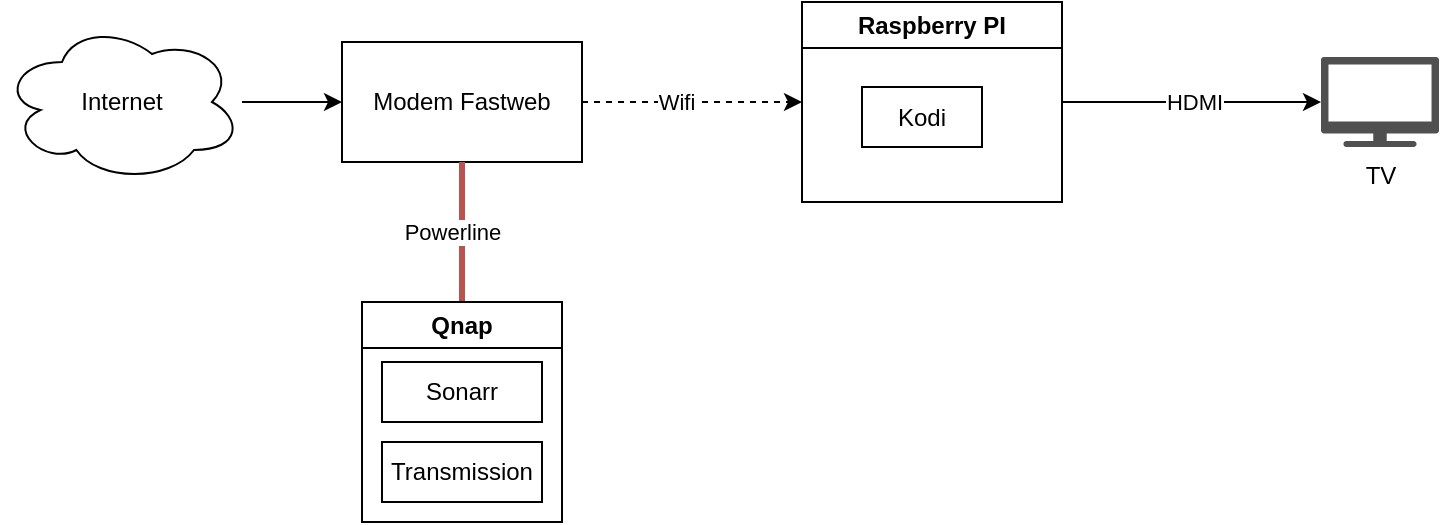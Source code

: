 <mxfile version="22.0.3" type="device" pages="3">
  <diagram name="v1.0" id="OgODJ90yU53xLab67bdd">
    <mxGraphModel dx="1032" dy="651" grid="1" gridSize="10" guides="1" tooltips="1" connect="1" arrows="1" fold="1" page="1" pageScale="1" pageWidth="850" pageHeight="1100" math="0" shadow="0">
      <root>
        <mxCell id="0" />
        <mxCell id="1" parent="0" />
        <mxCell id="GLq3OD3r--ztr6S8l8tt-17" style="edgeStyle=orthogonalEdgeStyle;rounded=0;orthogonalLoop=1;jettySize=auto;html=1;exitX=1;exitY=0.5;exitDx=0;exitDy=0;entryX=0;entryY=0.5;entryDx=0;entryDy=0;dashed=1;" edge="1" parent="1" source="GLq3OD3r--ztr6S8l8tt-1" target="-5uTzlvLhZ-DjA-Gg9Q3-1">
          <mxGeometry relative="1" as="geometry">
            <mxPoint x="410" y="90" as="targetPoint" />
          </mxGeometry>
        </mxCell>
        <mxCell id="GLq3OD3r--ztr6S8l8tt-18" value="Wifi" style="edgeLabel;html=1;align=center;verticalAlign=middle;resizable=0;points=[];" vertex="1" connectable="0" parent="GLq3OD3r--ztr6S8l8tt-17">
          <mxGeometry x="-0.159" y="1" relative="1" as="geometry">
            <mxPoint y="1" as="offset" />
          </mxGeometry>
        </mxCell>
        <mxCell id="GLq3OD3r--ztr6S8l8tt-1" value="Modem Fastweb" style="rounded=0;whiteSpace=wrap;html=1;" vertex="1" parent="1">
          <mxGeometry x="190" y="60" width="120" height="60" as="geometry" />
        </mxCell>
        <mxCell id="GLq3OD3r--ztr6S8l8tt-3" value="" style="edgeStyle=orthogonalEdgeStyle;rounded=0;orthogonalLoop=1;jettySize=auto;html=1;" edge="1" parent="1" source="GLq3OD3r--ztr6S8l8tt-2" target="GLq3OD3r--ztr6S8l8tt-1">
          <mxGeometry relative="1" as="geometry" />
        </mxCell>
        <mxCell id="GLq3OD3r--ztr6S8l8tt-2" value="Internet" style="ellipse;shape=cloud;whiteSpace=wrap;html=1;" vertex="1" parent="1">
          <mxGeometry x="20" y="50" width="120" height="80" as="geometry" />
        </mxCell>
        <mxCell id="GLq3OD3r--ztr6S8l8tt-5" value="" style="endArrow=none;html=1;rounded=0;exitX=0.5;exitY=1;exitDx=0;exitDy=0;entryX=0.5;entryY=0;entryDx=0;entryDy=0;startArrow=none;startFill=0;endFill=0;fillColor=#f8cecc;strokeColor=#b85450;strokeWidth=3;" edge="1" parent="1" source="GLq3OD3r--ztr6S8l8tt-1" target="GLq3OD3r--ztr6S8l8tt-16">
          <mxGeometry relative="1" as="geometry">
            <mxPoint x="370" y="340" as="sourcePoint" />
            <mxPoint x="470" y="340" as="targetPoint" />
          </mxGeometry>
        </mxCell>
        <mxCell id="GLq3OD3r--ztr6S8l8tt-9" value="Powerline" style="edgeLabel;html=1;align=center;verticalAlign=middle;resizable=0;points=[];" vertex="1" connectable="0" parent="GLq3OD3r--ztr6S8l8tt-5">
          <mxGeometry x="-0.02" y="4" relative="1" as="geometry">
            <mxPoint x="-9" as="offset" />
          </mxGeometry>
        </mxCell>
        <mxCell id="GLq3OD3r--ztr6S8l8tt-10" value="TV" style="sketch=0;pointerEvents=1;shadow=0;dashed=0;html=1;strokeColor=none;fillColor=#505050;labelPosition=center;verticalLabelPosition=bottom;verticalAlign=top;outlineConnect=0;align=center;shape=mxgraph.office.devices.tv;" vertex="1" parent="1">
          <mxGeometry x="679.5" y="67.5" width="59" height="45" as="geometry" />
        </mxCell>
        <mxCell id="GLq3OD3r--ztr6S8l8tt-12" style="edgeStyle=orthogonalEdgeStyle;rounded=0;orthogonalLoop=1;jettySize=auto;html=1;exitX=1;exitY=0.5;exitDx=0;exitDy=0;" edge="1" parent="1" source="-5uTzlvLhZ-DjA-Gg9Q3-1" target="GLq3OD3r--ztr6S8l8tt-10">
          <mxGeometry relative="1" as="geometry">
            <mxPoint x="530" y="90" as="sourcePoint" />
          </mxGeometry>
        </mxCell>
        <mxCell id="GLq3OD3r--ztr6S8l8tt-13" value="HDMI" style="edgeLabel;html=1;align=center;verticalAlign=middle;resizable=0;points=[];" vertex="1" connectable="0" parent="GLq3OD3r--ztr6S8l8tt-12">
          <mxGeometry x="0.02" y="1" relative="1" as="geometry">
            <mxPoint y="1" as="offset" />
          </mxGeometry>
        </mxCell>
        <mxCell id="GLq3OD3r--ztr6S8l8tt-16" value="Qnap" style="swimlane;whiteSpace=wrap;html=1;container=0;" vertex="1" parent="1">
          <mxGeometry x="200" y="190" width="100" height="110" as="geometry" />
        </mxCell>
        <mxCell id="GLq3OD3r--ztr6S8l8tt-4" value="Sonarr" style="rounded=0;whiteSpace=wrap;html=1;" vertex="1" parent="GLq3OD3r--ztr6S8l8tt-16">
          <mxGeometry x="10" y="30" width="80" height="30" as="geometry" />
        </mxCell>
        <mxCell id="Xoi3eIH4kjlEJN_zq-yG-1" value="Transmission" style="rounded=0;whiteSpace=wrap;html=1;" vertex="1" parent="GLq3OD3r--ztr6S8l8tt-16">
          <mxGeometry x="10" y="70" width="80" height="30" as="geometry" />
        </mxCell>
        <mxCell id="-5uTzlvLhZ-DjA-Gg9Q3-1" value="Raspberry PI" style="swimlane;whiteSpace=wrap;html=1;container=0;" vertex="1" parent="1">
          <mxGeometry x="420" y="40" width="130" height="100" as="geometry" />
        </mxCell>
        <mxCell id="-5uTzlvLhZ-DjA-Gg9Q3-2" value="Kodi" style="rounded=0;whiteSpace=wrap;html=1;" vertex="1" parent="-5uTzlvLhZ-DjA-Gg9Q3-1">
          <mxGeometry x="30" y="42.5" width="60" height="30" as="geometry" />
        </mxCell>
      </root>
    </mxGraphModel>
  </diagram>
  <diagram name="v2.0" id="Lp7wdU-t2YZjn8OTRJyQ">
    <mxGraphModel dx="1032" dy="651" grid="1" gridSize="10" guides="1" tooltips="1" connect="1" arrows="1" fold="1" page="1" pageScale="1" pageWidth="850" pageHeight="1100" math="0" shadow="0">
      <root>
        <mxCell id="uChtkygr_hPAHuFPGHWv-0" />
        <mxCell id="uChtkygr_hPAHuFPGHWv-1" parent="uChtkygr_hPAHuFPGHWv-0" />
        <mxCell id="K-drRE-uA6F45ayR85jA-1" value="" style="edgeStyle=orthogonalEdgeStyle;rounded=0;orthogonalLoop=1;jettySize=auto;html=1;" edge="1" parent="uChtkygr_hPAHuFPGHWv-1" source="uChtkygr_hPAHuFPGHWv-4" target="K-drRE-uA6F45ayR85jA-0">
          <mxGeometry relative="1" as="geometry" />
        </mxCell>
        <mxCell id="uChtkygr_hPAHuFPGHWv-4" value="Modem Fastweb" style="rounded=0;whiteSpace=wrap;html=1;" vertex="1" parent="uChtkygr_hPAHuFPGHWv-1">
          <mxGeometry x="190" y="60" width="120" height="60" as="geometry" />
        </mxCell>
        <mxCell id="uChtkygr_hPAHuFPGHWv-5" value="" style="edgeStyle=orthogonalEdgeStyle;rounded=0;orthogonalLoop=1;jettySize=auto;html=1;" edge="1" parent="uChtkygr_hPAHuFPGHWv-1" source="uChtkygr_hPAHuFPGHWv-6" target="uChtkygr_hPAHuFPGHWv-4">
          <mxGeometry relative="1" as="geometry" />
        </mxCell>
        <mxCell id="uChtkygr_hPAHuFPGHWv-6" value="Internet" style="ellipse;shape=cloud;whiteSpace=wrap;html=1;" vertex="1" parent="uChtkygr_hPAHuFPGHWv-1">
          <mxGeometry x="20" y="50" width="120" height="80" as="geometry" />
        </mxCell>
        <mxCell id="uChtkygr_hPAHuFPGHWv-7" value="" style="endArrow=none;html=1;rounded=0;entryX=0.5;entryY=0;entryDx=0;entryDy=0;startArrow=none;startFill=0;endFill=0;fillColor=#f8cecc;strokeColor=#b85450;strokeWidth=3;exitX=0.25;exitY=1;exitDx=0;exitDy=0;" edge="1" parent="uChtkygr_hPAHuFPGHWv-1" source="K-drRE-uA6F45ayR85jA-0" target="uChtkygr_hPAHuFPGHWv-13">
          <mxGeometry relative="1" as="geometry">
            <mxPoint x="200" y="200" as="sourcePoint" />
            <mxPoint x="470" y="340" as="targetPoint" />
          </mxGeometry>
        </mxCell>
        <mxCell id="uChtkygr_hPAHuFPGHWv-8" value="Powerline" style="edgeLabel;html=1;align=center;verticalAlign=middle;resizable=0;points=[];" vertex="1" connectable="0" parent="uChtkygr_hPAHuFPGHWv-7">
          <mxGeometry x="-0.02" y="4" relative="1" as="geometry">
            <mxPoint x="-9" as="offset" />
          </mxGeometry>
        </mxCell>
        <mxCell id="uChtkygr_hPAHuFPGHWv-9" value="TV" style="sketch=0;pointerEvents=1;shadow=0;dashed=0;html=1;strokeColor=none;fillColor=#505050;labelPosition=center;verticalLabelPosition=bottom;verticalAlign=top;outlineConnect=0;align=center;shape=mxgraph.office.devices.tv;" vertex="1" parent="uChtkygr_hPAHuFPGHWv-1">
          <mxGeometry x="700" y="67.5" width="59" height="45" as="geometry" />
        </mxCell>
        <mxCell id="uChtkygr_hPAHuFPGHWv-10" style="edgeStyle=orthogonalEdgeStyle;rounded=0;orthogonalLoop=1;jettySize=auto;html=1;exitX=1;exitY=0.5;exitDx=0;exitDy=0;" edge="1" parent="uChtkygr_hPAHuFPGHWv-1" source="K-drRE-uA6F45ayR85jA-6" target="uChtkygr_hPAHuFPGHWv-9">
          <mxGeometry relative="1" as="geometry">
            <mxPoint x="730" y="210" as="sourcePoint" />
          </mxGeometry>
        </mxCell>
        <mxCell id="uChtkygr_hPAHuFPGHWv-11" value="HDMI" style="edgeLabel;html=1;align=center;verticalAlign=middle;resizable=0;points=[];" vertex="1" connectable="0" parent="uChtkygr_hPAHuFPGHWv-10">
          <mxGeometry x="0.02" y="1" relative="1" as="geometry">
            <mxPoint y="1" as="offset" />
          </mxGeometry>
        </mxCell>
        <mxCell id="uChtkygr_hPAHuFPGHWv-13" value="Qnap" style="swimlane;whiteSpace=wrap;html=1;container=0;fixDash=0;" vertex="1" parent="uChtkygr_hPAHuFPGHWv-1">
          <mxGeometry x="50" y="220" width="100" height="70" as="geometry">
            <mxRectangle x="50" y="220" width="70" height="30" as="alternateBounds" />
          </mxGeometry>
        </mxCell>
        <mxCell id="K-drRE-uA6F45ayR85jA-3" style="rounded=0;orthogonalLoop=1;jettySize=auto;html=1;exitX=0.5;exitY=1;exitDx=0;exitDy=0;" edge="1" parent="uChtkygr_hPAHuFPGHWv-1" source="K-drRE-uA6F45ayR85jA-0" target="K-drRE-uA6F45ayR85jA-2">
          <mxGeometry relative="1" as="geometry" />
        </mxCell>
        <mxCell id="K-drRE-uA6F45ayR85jA-5" style="edgeStyle=orthogonalEdgeStyle;rounded=0;orthogonalLoop=1;jettySize=auto;html=1;exitX=0.75;exitY=1;exitDx=0;exitDy=0;entryX=0;entryY=0.5;entryDx=0;entryDy=0;" edge="1" parent="uChtkygr_hPAHuFPGHWv-1" source="K-drRE-uA6F45ayR85jA-0" target="K-drRE-uA6F45ayR85jA-6">
          <mxGeometry relative="1" as="geometry">
            <mxPoint x="360" y="200" as="targetPoint" />
          </mxGeometry>
        </mxCell>
        <mxCell id="K-drRE-uA6F45ayR85jA-0" value="Switch" style="rounded=0;whiteSpace=wrap;html=1;" vertex="1" parent="uChtkygr_hPAHuFPGHWv-1">
          <mxGeometry x="205" y="140" width="90" height="30" as="geometry" />
        </mxCell>
        <mxCell id="K-drRE-uA6F45ayR85jA-2" value="Router Wifi" style="rounded=0;whiteSpace=wrap;html=1;" vertex="1" parent="uChtkygr_hPAHuFPGHWv-1">
          <mxGeometry x="195" y="240" width="110" height="50" as="geometry" />
        </mxCell>
        <mxCell id="K-drRE-uA6F45ayR85jA-6" value="Mediaserver (ubuntu)" style="swimlane;whiteSpace=wrap;html=1;container=0;" vertex="1" parent="uChtkygr_hPAHuFPGHWv-1">
          <mxGeometry x="400" y="60" width="220" height="270" as="geometry" />
        </mxCell>
        <mxCell id="E7l0CT3nFYuf1hG4G0Qm-0" value="Kodi" style="rounded=0;whiteSpace=wrap;html=1;" vertex="1" parent="K-drRE-uA6F45ayR85jA-6">
          <mxGeometry x="25" y="112.5" width="50" height="30" as="geometry" />
        </mxCell>
        <mxCell id="E7l0CT3nFYuf1hG4G0Qm-1" value="Docker" style="swimlane;whiteSpace=wrap;html=1;collapsible=0;container=0;" vertex="1" parent="K-drRE-uA6F45ayR85jA-6">
          <mxGeometry x="100" y="35" width="110" height="225" as="geometry" />
        </mxCell>
        <mxCell id="E7l0CT3nFYuf1hG4G0Qm-2" value="Sonarr" style="rounded=0;whiteSpace=wrap;html=1;" vertex="1" parent="E7l0CT3nFYuf1hG4G0Qm-1">
          <mxGeometry x="10" y="35" width="90" height="25" as="geometry" />
        </mxCell>
        <mxCell id="E7l0CT3nFYuf1hG4G0Qm-3" value="Radarr" style="rounded=0;whiteSpace=wrap;html=1;" vertex="1" parent="E7l0CT3nFYuf1hG4G0Qm-1">
          <mxGeometry x="10" y="65" width="90" height="25" as="geometry" />
        </mxCell>
        <mxCell id="E7l0CT3nFYuf1hG4G0Qm-4" value="Bazarr" style="rounded=0;whiteSpace=wrap;html=1;" vertex="1" parent="E7l0CT3nFYuf1hG4G0Qm-1">
          <mxGeometry x="10" y="95" width="90" height="25" as="geometry" />
        </mxCell>
        <mxCell id="E7l0CT3nFYuf1hG4G0Qm-5" value="Jackett" style="rounded=0;whiteSpace=wrap;html=1;" vertex="1" parent="E7l0CT3nFYuf1hG4G0Qm-1">
          <mxGeometry x="10" y="125" width="90" height="25" as="geometry" />
        </mxCell>
        <mxCell id="E7l0CT3nFYuf1hG4G0Qm-6" value="Calibre" style="rounded=0;whiteSpace=wrap;html=1;" vertex="1" parent="E7l0CT3nFYuf1hG4G0Qm-1">
          <mxGeometry x="10" y="155" width="90" height="25" as="geometry" />
        </mxCell>
        <mxCell id="E7l0CT3nFYuf1hG4G0Qm-7" value="Muximux" style="rounded=0;whiteSpace=wrap;html=1;" vertex="1" parent="E7l0CT3nFYuf1hG4G0Qm-1">
          <mxGeometry x="10" y="185" width="90" height="25" as="geometry" />
        </mxCell>
        <mxCell id="qLLixnddMtLNDE6CcY6p-9" value="Transmission" style="rounded=0;whiteSpace=wrap;html=1;" vertex="1" parent="K-drRE-uA6F45ayR85jA-6">
          <mxGeometry x="10" y="152.5" width="80" height="30" as="geometry" />
        </mxCell>
      </root>
    </mxGraphModel>
  </diagram>
  <diagram name="v3.0" id="aIhyH-RyIfjJUYglVuVF">
    <mxGraphModel dx="2462" dy="997" grid="1" gridSize="10" guides="1" tooltips="1" connect="1" arrows="1" fold="1" page="1" pageScale="1" pageWidth="850" pageHeight="1100" math="0" shadow="0">
      <root>
        <mxCell id="M_bOd6giy1ZFVy4b7DBR-0" />
        <mxCell id="M_bOd6giy1ZFVy4b7DBR-1" parent="M_bOd6giy1ZFVy4b7DBR-0" />
        <mxCell id="PYYGZdK3msE-6P5rUYFG-0" style="edgeStyle=orthogonalEdgeStyle;rounded=0;orthogonalLoop=1;jettySize=auto;html=1;exitX=0.5;exitY=1;exitDx=0;exitDy=0;entryX=0.5;entryY=0;entryDx=0;entryDy=0;" edge="1" parent="M_bOd6giy1ZFVy4b7DBR-1" source="M_bOd6giy1ZFVy4b7DBR-3" target="M_bOd6giy1ZFVy4b7DBR-15">
          <mxGeometry relative="1" as="geometry" />
        </mxCell>
        <mxCell id="M_bOd6giy1ZFVy4b7DBR-3" value="Modem Fastweb" style="rounded=0;whiteSpace=wrap;html=1;" vertex="1" parent="M_bOd6giy1ZFVy4b7DBR-1">
          <mxGeometry x="190" y="60" width="120" height="60" as="geometry" />
        </mxCell>
        <mxCell id="M_bOd6giy1ZFVy4b7DBR-4" value="" style="edgeStyle=orthogonalEdgeStyle;rounded=0;orthogonalLoop=1;jettySize=auto;html=1;" edge="1" parent="M_bOd6giy1ZFVy4b7DBR-1" source="M_bOd6giy1ZFVy4b7DBR-5" target="M_bOd6giy1ZFVy4b7DBR-3">
          <mxGeometry relative="1" as="geometry" />
        </mxCell>
        <mxCell id="M_bOd6giy1ZFVy4b7DBR-5" value="Internet" style="ellipse;shape=cloud;whiteSpace=wrap;html=1;" vertex="1" parent="M_bOd6giy1ZFVy4b7DBR-1">
          <mxGeometry x="20" y="50" width="120" height="80" as="geometry" />
        </mxCell>
        <mxCell id="M_bOd6giy1ZFVy4b7DBR-8" value="TV" style="sketch=0;pointerEvents=1;shadow=0;dashed=0;html=1;strokeColor=none;fillColor=#505050;labelPosition=center;verticalLabelPosition=bottom;verticalAlign=top;outlineConnect=0;align=center;shape=mxgraph.office.devices.tv;" vertex="1" parent="M_bOd6giy1ZFVy4b7DBR-1">
          <mxGeometry x="940" y="85" width="59" height="45" as="geometry" />
        </mxCell>
        <mxCell id="M_bOd6giy1ZFVy4b7DBR-9" style="edgeStyle=orthogonalEdgeStyle;rounded=0;orthogonalLoop=1;jettySize=auto;html=1;exitX=1;exitY=0.5;exitDx=0;exitDy=0;" edge="1" parent="M_bOd6giy1ZFVy4b7DBR-1" source="M_bOd6giy1ZFVy4b7DBR-16" target="M_bOd6giy1ZFVy4b7DBR-8">
          <mxGeometry relative="1" as="geometry">
            <mxPoint x="730" y="210" as="sourcePoint" />
          </mxGeometry>
        </mxCell>
        <mxCell id="M_bOd6giy1ZFVy4b7DBR-10" value="HDMI" style="edgeLabel;html=1;align=center;verticalAlign=middle;resizable=0;points=[];" vertex="1" connectable="0" parent="M_bOd6giy1ZFVy4b7DBR-9">
          <mxGeometry x="0.02" y="1" relative="1" as="geometry">
            <mxPoint y="1" as="offset" />
          </mxGeometry>
        </mxCell>
        <mxCell id="PYYGZdK3msE-6P5rUYFG-17" style="edgeStyle=orthogonalEdgeStyle;rounded=0;orthogonalLoop=1;jettySize=auto;html=1;exitX=1;exitY=0.5;exitDx=0;exitDy=0;entryX=0;entryY=0.5;entryDx=0;entryDy=0;" edge="1" parent="M_bOd6giy1ZFVy4b7DBR-1" source="M_bOd6giy1ZFVy4b7DBR-14" target="PYYGZdK3msE-6P5rUYFG-2">
          <mxGeometry relative="1" as="geometry" />
        </mxCell>
        <mxCell id="M_bOd6giy1ZFVy4b7DBR-14" value="Switch" style="rounded=0;whiteSpace=wrap;html=1;" vertex="1" parent="M_bOd6giy1ZFVy4b7DBR-1">
          <mxGeometry x="205" y="220" width="90" height="30" as="geometry" />
        </mxCell>
        <mxCell id="PYYGZdK3msE-6P5rUYFG-1" value="" style="edgeStyle=orthogonalEdgeStyle;rounded=0;orthogonalLoop=1;jettySize=auto;html=1;" edge="1" parent="M_bOd6giy1ZFVy4b7DBR-1" source="M_bOd6giy1ZFVy4b7DBR-15" target="M_bOd6giy1ZFVy4b7DBR-14">
          <mxGeometry relative="1" as="geometry" />
        </mxCell>
        <mxCell id="M_bOd6giy1ZFVy4b7DBR-15" value="Router Wifi" style="rounded=0;whiteSpace=wrap;html=1;" vertex="1" parent="M_bOd6giy1ZFVy4b7DBR-1">
          <mxGeometry x="195" y="150" width="110" height="50" as="geometry" />
        </mxCell>
        <mxCell id="PYYGZdK3msE-6P5rUYFG-2" value="Proxmox" style="swimlane;whiteSpace=wrap;html=1;container=0;" vertex="1" parent="M_bOd6giy1ZFVy4b7DBR-1">
          <mxGeometry x="370" y="80" width="470" height="310" as="geometry" />
        </mxCell>
        <mxCell id="M_bOd6giy1ZFVy4b7DBR-16" value="Mediaserver (ubuntu)" style="swimlane;whiteSpace=wrap;html=1;container=0;fillColor=#d5e8d4;strokeColor=#82b366;" vertex="1" parent="PYYGZdK3msE-6P5rUYFG-2">
          <mxGeometry x="240" y="30" width="220" height="270" as="geometry" />
        </mxCell>
        <mxCell id="M_bOd6giy1ZFVy4b7DBR-17" value="Kodi" style="rounded=0;whiteSpace=wrap;html=1;" vertex="1" parent="M_bOd6giy1ZFVy4b7DBR-16">
          <mxGeometry x="25" y="112.5" width="50" height="30" as="geometry" />
        </mxCell>
        <mxCell id="M_bOd6giy1ZFVy4b7DBR-18" value="Docker" style="swimlane;whiteSpace=wrap;html=1;collapsible=0;container=0;" vertex="1" parent="M_bOd6giy1ZFVy4b7DBR-16">
          <mxGeometry x="100" y="35" width="110" height="225" as="geometry" />
        </mxCell>
        <mxCell id="M_bOd6giy1ZFVy4b7DBR-19" value="Sonarr" style="rounded=0;whiteSpace=wrap;html=1;" vertex="1" parent="M_bOd6giy1ZFVy4b7DBR-18">
          <mxGeometry x="10" y="35" width="90" height="25" as="geometry" />
        </mxCell>
        <mxCell id="M_bOd6giy1ZFVy4b7DBR-20" value="Radarr" style="rounded=0;whiteSpace=wrap;html=1;" vertex="1" parent="M_bOd6giy1ZFVy4b7DBR-18">
          <mxGeometry x="10" y="65" width="90" height="25" as="geometry" />
        </mxCell>
        <mxCell id="M_bOd6giy1ZFVy4b7DBR-21" value="Bazarr" style="rounded=0;whiteSpace=wrap;html=1;" vertex="1" parent="M_bOd6giy1ZFVy4b7DBR-18">
          <mxGeometry x="10" y="95" width="90" height="25" as="geometry" />
        </mxCell>
        <mxCell id="M_bOd6giy1ZFVy4b7DBR-22" value="Jackett" style="rounded=0;whiteSpace=wrap;html=1;" vertex="1" parent="M_bOd6giy1ZFVy4b7DBR-18">
          <mxGeometry x="10" y="125" width="90" height="25" as="geometry" />
        </mxCell>
        <mxCell id="M_bOd6giy1ZFVy4b7DBR-23" value="Calibre" style="rounded=0;whiteSpace=wrap;html=1;" vertex="1" parent="M_bOd6giy1ZFVy4b7DBR-18">
          <mxGeometry x="10" y="155" width="90" height="25" as="geometry" />
        </mxCell>
        <mxCell id="M_bOd6giy1ZFVy4b7DBR-24" value="Muximux" style="rounded=0;whiteSpace=wrap;html=1;" vertex="1" parent="M_bOd6giy1ZFVy4b7DBR-18">
          <mxGeometry x="10" y="185" width="90" height="25" as="geometry" />
        </mxCell>
        <mxCell id="M_bOd6giy1ZFVy4b7DBR-25" value="Transmission" style="rounded=0;whiteSpace=wrap;html=1;" vertex="1" parent="M_bOd6giy1ZFVy4b7DBR-16">
          <mxGeometry x="10" y="152.5" width="80" height="30" as="geometry" />
        </mxCell>
        <mxCell id="PYYGZdK3msE-6P5rUYFG-3" value="Home Assistant" style="swimlane;whiteSpace=wrap;html=1;container=0;fillColor=#d5e8d4;strokeColor=#82b366;" vertex="1" parent="PYYGZdK3msE-6P5rUYFG-2">
          <mxGeometry x="100" y="30" width="130" height="130" as="geometry" />
        </mxCell>
        <mxCell id="PYYGZdK3msE-6P5rUYFG-4" value="Zigbee2MQTT" style="rounded=0;whiteSpace=wrap;html=1;" vertex="1" parent="PYYGZdK3msE-6P5rUYFG-3">
          <mxGeometry x="15" y="50" width="100" height="25" as="geometry" />
        </mxCell>
        <mxCell id="PYYGZdK3msE-6P5rUYFG-5" value="NodeRed" style="rounded=0;whiteSpace=wrap;html=1;" vertex="1" parent="PYYGZdK3msE-6P5rUYFG-3">
          <mxGeometry x="15" y="85" width="100" height="25" as="geometry" />
        </mxCell>
        <mxCell id="PYYGZdK3msE-6P5rUYFG-6" value="Nas" style="swimlane;whiteSpace=wrap;html=1;container=0;fillColor=#fff2cc;strokeColor=#d6b656;" vertex="1" parent="PYYGZdK3msE-6P5rUYFG-2">
          <mxGeometry x="100" y="170" width="130" height="130" as="geometry" />
        </mxCell>
        <mxCell id="PYYGZdK3msE-6P5rUYFG-10" value="Samba" style="rounded=0;whiteSpace=wrap;html=1;" vertex="1" parent="PYYGZdK3msE-6P5rUYFG-6">
          <mxGeometry x="30" y="40" width="70" height="30" as="geometry" />
        </mxCell>
        <mxCell id="PYYGZdK3msE-6P5rUYFG-11" value="SyncThing" style="rounded=0;whiteSpace=wrap;html=1;" vertex="1" parent="PYYGZdK3msE-6P5rUYFG-6">
          <mxGeometry x="30" y="80" width="70" height="30" as="geometry" />
        </mxCell>
        <mxCell id="PYYGZdK3msE-6P5rUYFG-12" value="PiHole" style="swimlane;whiteSpace=wrap;html=1;container=0;fillColor=#fff2cc;strokeColor=#d6b656;" vertex="1" parent="PYYGZdK3msE-6P5rUYFG-2">
          <mxGeometry x="10" y="30" width="80" height="80" as="geometry" />
        </mxCell>
        <mxCell id="PYYGZdK3msE-6P5rUYFG-13" value="Invidious" style="swimlane;whiteSpace=wrap;html=1;container=0;fillColor=#fff2cc;strokeColor=#d6b656;" vertex="1" parent="PYYGZdK3msE-6P5rUYFG-2">
          <mxGeometry x="10" y="125" width="80" height="80" as="geometry" />
        </mxCell>
        <mxCell id="PYYGZdK3msE-6P5rUYFG-14" value="NUT" style="rounded=0;whiteSpace=wrap;html=1;" vertex="1" parent="PYYGZdK3msE-6P5rUYFG-2">
          <mxGeometry x="15" y="240" width="70" height="30" as="geometry" />
        </mxCell>
        <mxCell id="PYYGZdK3msE-6P5rUYFG-15" value="Eaton UPS" style="sketch=0;points=[[0.015,0.015,0],[0.985,0.015,0],[0.985,0.985,0],[0.015,0.985,0],[0.25,0,0],[0.5,0,0],[0.75,0,0],[1,0.25,0],[1,0.5,0],[1,0.75,0],[0.75,1,0],[0.5,1,0],[0.25,1,0],[0,0.75,0],[0,0.5,0],[0,0.25,0]];verticalLabelPosition=bottom;html=1;verticalAlign=top;aspect=fixed;align=center;pointerEvents=1;shape=mxgraph.cisco19.rect;prIcon=ups;fillColor=#FAFAFA;strokeColor=#005073;" vertex="1" parent="M_bOd6giy1ZFVy4b7DBR-1">
          <mxGeometry x="260" y="310" width="50" height="50" as="geometry" />
        </mxCell>
        <mxCell id="PYYGZdK3msE-6P5rUYFG-16" style="edgeStyle=orthogonalEdgeStyle;rounded=0;orthogonalLoop=1;jettySize=auto;html=1;exitX=0;exitY=0.5;exitDx=0;exitDy=0;entryX=1;entryY=0.5;entryDx=0;entryDy=0;entryPerimeter=0;" edge="1" parent="M_bOd6giy1ZFVy4b7DBR-1" source="PYYGZdK3msE-6P5rUYFG-14" target="PYYGZdK3msE-6P5rUYFG-15">
          <mxGeometry relative="1" as="geometry" />
        </mxCell>
      </root>
    </mxGraphModel>
  </diagram>
</mxfile>
